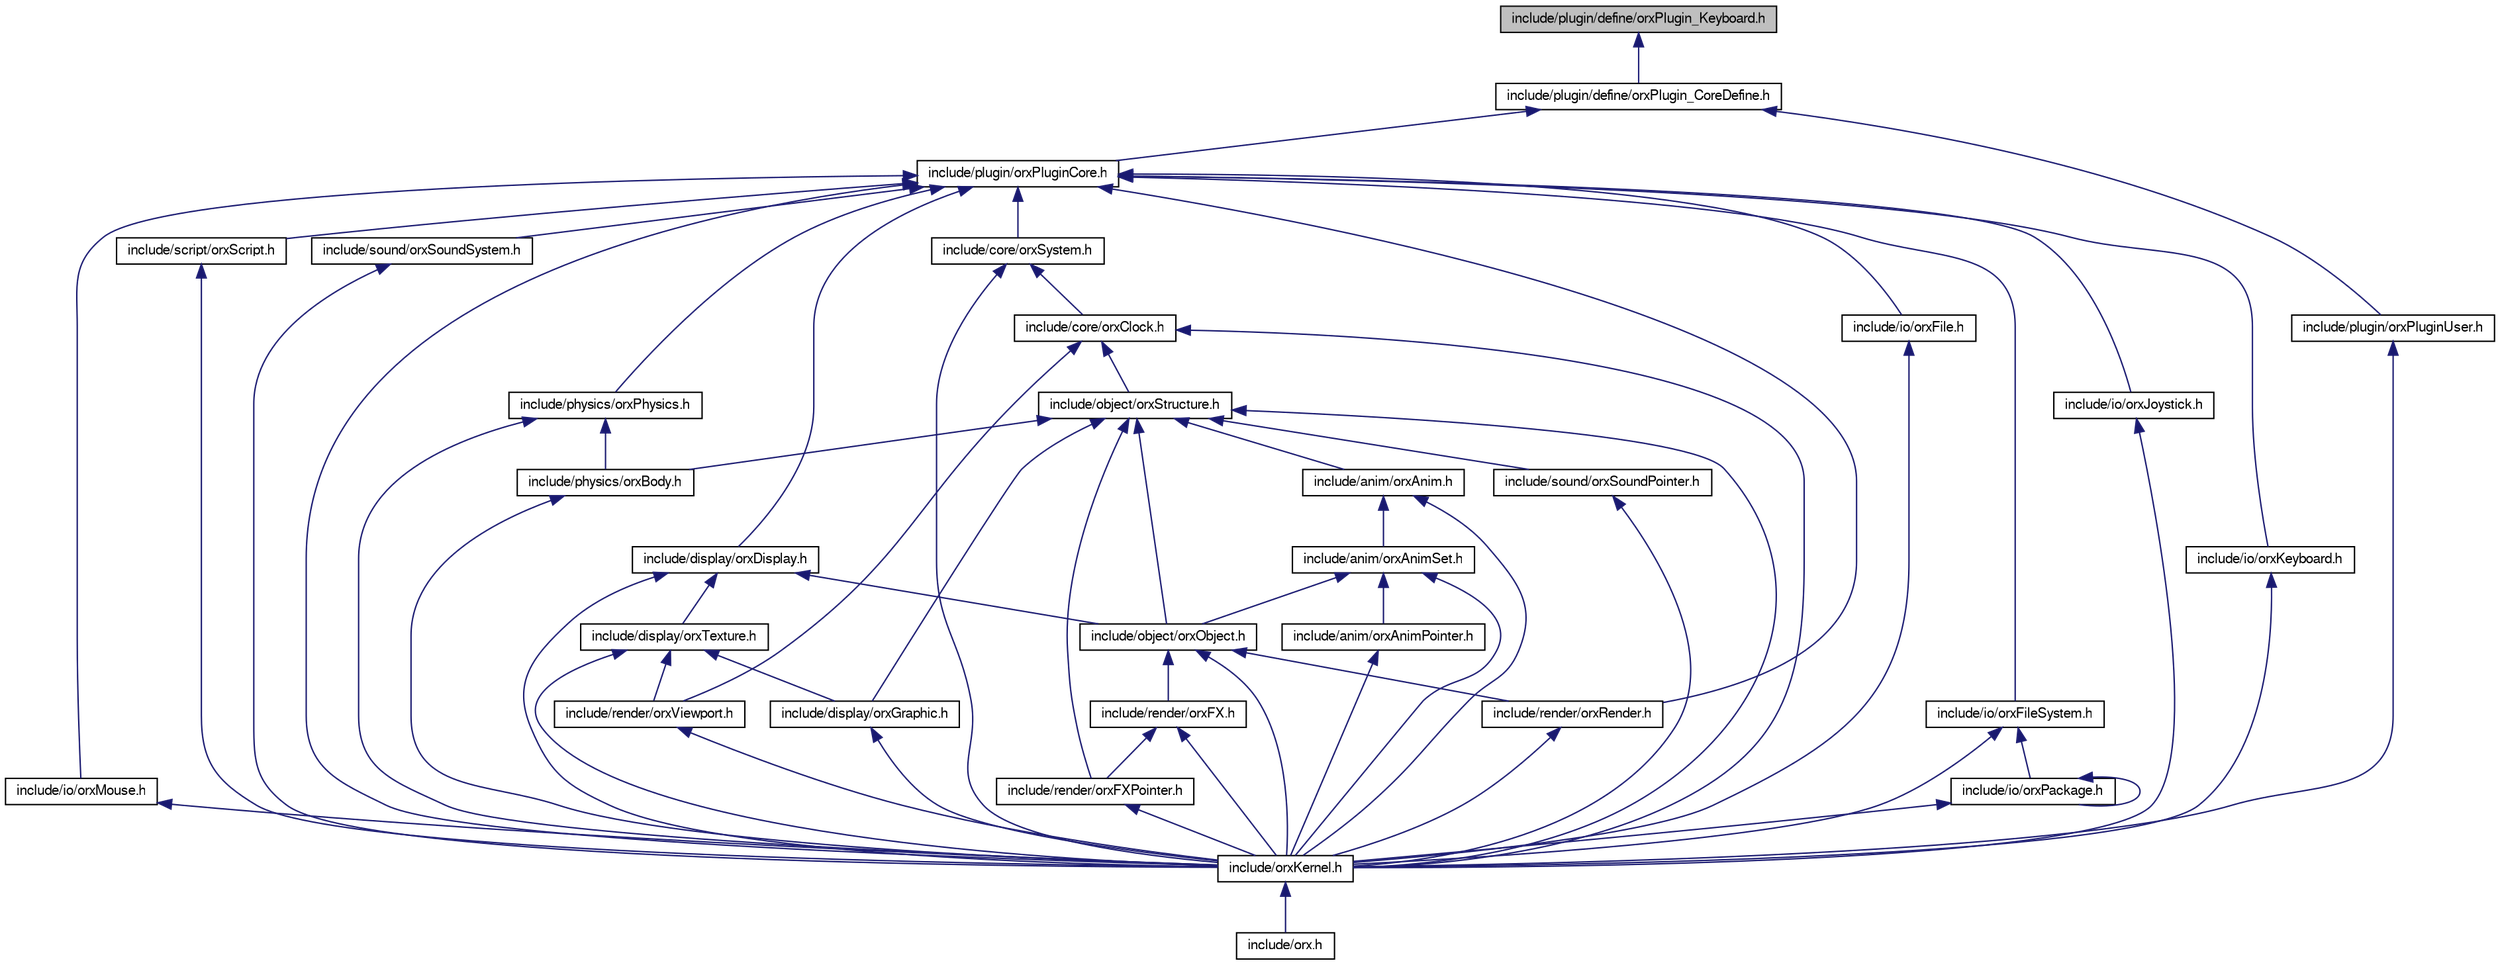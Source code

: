digraph G
{
  bgcolor="transparent";
  edge [fontname="FreeSans",fontsize=10,labelfontname="FreeSans",labelfontsize=10];
  node [fontname="FreeSans",fontsize=10,shape=record];
  Node1 [label="include/plugin/define/orxPlugin_Keyboard.h",height=0.2,width=0.4,color="black", fillcolor="grey75", style="filled" fontcolor="black"];
  Node1 -> Node2 [dir=back,color="midnightblue",fontsize=10,style="solid",fontname="FreeSans"];
  Node2 [label="include/plugin/define/orxPlugin_CoreDefine.h",height=0.2,width=0.4,color="black",URL="$orx_plugin___core_define_8h.html"];
  Node2 -> Node3 [dir=back,color="midnightblue",fontsize=10,style="solid",fontname="FreeSans"];
  Node3 [label="include/plugin/orxPluginCore.h",height=0.2,width=0.4,color="black",URL="$orx_plugin_core_8h.html"];
  Node3 -> Node4 [dir=back,color="midnightblue",fontsize=10,style="solid",fontname="FreeSans"];
  Node4 [label="include/core/orxSystem.h",height=0.2,width=0.4,color="black",URL="$orx_system_8h.html"];
  Node4 -> Node5 [dir=back,color="midnightblue",fontsize=10,style="solid",fontname="FreeSans"];
  Node5 [label="include/core/orxClock.h",height=0.2,width=0.4,color="black",URL="$orx_clock_8h.html"];
  Node5 -> Node6 [dir=back,color="midnightblue",fontsize=10,style="solid",fontname="FreeSans"];
  Node6 [label="include/object/orxStructure.h",height=0.2,width=0.4,color="black",URL="$orx_structure_8h.html"];
  Node6 -> Node7 [dir=back,color="midnightblue",fontsize=10,style="solid",fontname="FreeSans"];
  Node7 [label="include/anim/orxAnim.h",height=0.2,width=0.4,color="black",URL="$orx_anim_8h.html"];
  Node7 -> Node8 [dir=back,color="midnightblue",fontsize=10,style="solid",fontname="FreeSans"];
  Node8 [label="include/anim/orxAnimSet.h",height=0.2,width=0.4,color="black",URL="$orx_anim_set_8h.html"];
  Node8 -> Node9 [dir=back,color="midnightblue",fontsize=10,style="solid",fontname="FreeSans"];
  Node9 [label="include/anim/orxAnimPointer.h",height=0.2,width=0.4,color="black",URL="$orx_anim_pointer_8h.html"];
  Node9 -> Node10 [dir=back,color="midnightblue",fontsize=10,style="solid",fontname="FreeSans"];
  Node10 [label="include/orxKernel.h",height=0.2,width=0.4,color="black",URL="$orx_kernel_8h.html"];
  Node10 -> Node11 [dir=back,color="midnightblue",fontsize=10,style="solid",fontname="FreeSans"];
  Node11 [label="include/orx.h",height=0.2,width=0.4,color="black",URL="$orx_8h.html"];
  Node8 -> Node12 [dir=back,color="midnightblue",fontsize=10,style="solid",fontname="FreeSans"];
  Node12 [label="include/object/orxObject.h",height=0.2,width=0.4,color="black",URL="$orx_object_8h.html"];
  Node12 -> Node10 [dir=back,color="midnightblue",fontsize=10,style="solid",fontname="FreeSans"];
  Node12 -> Node13 [dir=back,color="midnightblue",fontsize=10,style="solid",fontname="FreeSans"];
  Node13 [label="include/render/orxFX.h",height=0.2,width=0.4,color="black",URL="$orx_f_x_8h.html"];
  Node13 -> Node10 [dir=back,color="midnightblue",fontsize=10,style="solid",fontname="FreeSans"];
  Node13 -> Node14 [dir=back,color="midnightblue",fontsize=10,style="solid",fontname="FreeSans"];
  Node14 [label="include/render/orxFXPointer.h",height=0.2,width=0.4,color="black",URL="$orx_f_x_pointer_8h.html"];
  Node14 -> Node10 [dir=back,color="midnightblue",fontsize=10,style="solid",fontname="FreeSans"];
  Node12 -> Node15 [dir=back,color="midnightblue",fontsize=10,style="solid",fontname="FreeSans"];
  Node15 [label="include/render/orxRender.h",height=0.2,width=0.4,color="black",URL="$orx_render_8h.html"];
  Node15 -> Node10 [dir=back,color="midnightblue",fontsize=10,style="solid",fontname="FreeSans"];
  Node8 -> Node10 [dir=back,color="midnightblue",fontsize=10,style="solid",fontname="FreeSans"];
  Node7 -> Node10 [dir=back,color="midnightblue",fontsize=10,style="solid",fontname="FreeSans"];
  Node6 -> Node16 [dir=back,color="midnightblue",fontsize=10,style="solid",fontname="FreeSans"];
  Node16 [label="include/display/orxGraphic.h",height=0.2,width=0.4,color="black",URL="$orx_graphic_8h.html"];
  Node16 -> Node10 [dir=back,color="midnightblue",fontsize=10,style="solid",fontname="FreeSans"];
  Node6 -> Node12 [dir=back,color="midnightblue",fontsize=10,style="solid",fontname="FreeSans"];
  Node6 -> Node10 [dir=back,color="midnightblue",fontsize=10,style="solid",fontname="FreeSans"];
  Node6 -> Node17 [dir=back,color="midnightblue",fontsize=10,style="solid",fontname="FreeSans"];
  Node17 [label="include/physics/orxBody.h",height=0.2,width=0.4,color="black",URL="$orx_body_8h.html"];
  Node17 -> Node10 [dir=back,color="midnightblue",fontsize=10,style="solid",fontname="FreeSans"];
  Node6 -> Node14 [dir=back,color="midnightblue",fontsize=10,style="solid",fontname="FreeSans"];
  Node6 -> Node18 [dir=back,color="midnightblue",fontsize=10,style="solid",fontname="FreeSans"];
  Node18 [label="include/sound/orxSoundPointer.h",height=0.2,width=0.4,color="black",URL="$orx_sound_pointer_8h.html"];
  Node18 -> Node10 [dir=back,color="midnightblue",fontsize=10,style="solid",fontname="FreeSans"];
  Node5 -> Node10 [dir=back,color="midnightblue",fontsize=10,style="solid",fontname="FreeSans"];
  Node5 -> Node19 [dir=back,color="midnightblue",fontsize=10,style="solid",fontname="FreeSans"];
  Node19 [label="include/render/orxViewport.h",height=0.2,width=0.4,color="black",URL="$orx_viewport_8h.html"];
  Node19 -> Node10 [dir=back,color="midnightblue",fontsize=10,style="solid",fontname="FreeSans"];
  Node4 -> Node10 [dir=back,color="midnightblue",fontsize=10,style="solid",fontname="FreeSans"];
  Node3 -> Node20 [dir=back,color="midnightblue",fontsize=10,style="solid",fontname="FreeSans"];
  Node20 [label="include/display/orxDisplay.h",height=0.2,width=0.4,color="black",URL="$orx_display_8h.html"];
  Node20 -> Node21 [dir=back,color="midnightblue",fontsize=10,style="solid",fontname="FreeSans"];
  Node21 [label="include/display/orxTexture.h",height=0.2,width=0.4,color="black",URL="$orx_texture_8h.html"];
  Node21 -> Node16 [dir=back,color="midnightblue",fontsize=10,style="solid",fontname="FreeSans"];
  Node21 -> Node10 [dir=back,color="midnightblue",fontsize=10,style="solid",fontname="FreeSans"];
  Node21 -> Node19 [dir=back,color="midnightblue",fontsize=10,style="solid",fontname="FreeSans"];
  Node20 -> Node12 [dir=back,color="midnightblue",fontsize=10,style="solid",fontname="FreeSans"];
  Node20 -> Node10 [dir=back,color="midnightblue",fontsize=10,style="solid",fontname="FreeSans"];
  Node3 -> Node22 [dir=back,color="midnightblue",fontsize=10,style="solid",fontname="FreeSans"];
  Node22 [label="include/io/orxFile.h",height=0.2,width=0.4,color="black",URL="$orx_file_8h.html"];
  Node22 -> Node10 [dir=back,color="midnightblue",fontsize=10,style="solid",fontname="FreeSans"];
  Node3 -> Node23 [dir=back,color="midnightblue",fontsize=10,style="solid",fontname="FreeSans"];
  Node23 [label="include/io/orxFileSystem.h",height=0.2,width=0.4,color="black",URL="$orx_file_system_8h.html"];
  Node23 -> Node24 [dir=back,color="midnightblue",fontsize=10,style="solid",fontname="FreeSans"];
  Node24 [label="include/io/orxPackage.h",height=0.2,width=0.4,color="black",URL="$orx_package_8h.html"];
  Node24 -> Node24 [dir=back,color="midnightblue",fontsize=10,style="solid",fontname="FreeSans"];
  Node24 -> Node10 [dir=back,color="midnightblue",fontsize=10,style="solid",fontname="FreeSans"];
  Node23 -> Node10 [dir=back,color="midnightblue",fontsize=10,style="solid",fontname="FreeSans"];
  Node3 -> Node25 [dir=back,color="midnightblue",fontsize=10,style="solid",fontname="FreeSans"];
  Node25 [label="include/io/orxJoystick.h",height=0.2,width=0.4,color="black",URL="$orx_joystick_8h.html"];
  Node25 -> Node10 [dir=back,color="midnightblue",fontsize=10,style="solid",fontname="FreeSans"];
  Node3 -> Node26 [dir=back,color="midnightblue",fontsize=10,style="solid",fontname="FreeSans"];
  Node26 [label="include/io/orxKeyboard.h",height=0.2,width=0.4,color="black",URL="$orx_keyboard_8h.html"];
  Node26 -> Node10 [dir=back,color="midnightblue",fontsize=10,style="solid",fontname="FreeSans"];
  Node3 -> Node27 [dir=back,color="midnightblue",fontsize=10,style="solid",fontname="FreeSans"];
  Node27 [label="include/io/orxMouse.h",height=0.2,width=0.4,color="black",URL="$orx_mouse_8h.html"];
  Node27 -> Node10 [dir=back,color="midnightblue",fontsize=10,style="solid",fontname="FreeSans"];
  Node3 -> Node10 [dir=back,color="midnightblue",fontsize=10,style="solid",fontname="FreeSans"];
  Node3 -> Node28 [dir=back,color="midnightblue",fontsize=10,style="solid",fontname="FreeSans"];
  Node28 [label="include/physics/orxPhysics.h",height=0.2,width=0.4,color="black",URL="$orx_physics_8h.html"];
  Node28 -> Node17 [dir=back,color="midnightblue",fontsize=10,style="solid",fontname="FreeSans"];
  Node28 -> Node10 [dir=back,color="midnightblue",fontsize=10,style="solid",fontname="FreeSans"];
  Node3 -> Node15 [dir=back,color="midnightblue",fontsize=10,style="solid",fontname="FreeSans"];
  Node3 -> Node29 [dir=back,color="midnightblue",fontsize=10,style="solid",fontname="FreeSans"];
  Node29 [label="include/script/orxScript.h",height=0.2,width=0.4,color="black",URL="$orx_script_8h.html"];
  Node29 -> Node10 [dir=back,color="midnightblue",fontsize=10,style="solid",fontname="FreeSans"];
  Node3 -> Node30 [dir=back,color="midnightblue",fontsize=10,style="solid",fontname="FreeSans"];
  Node30 [label="include/sound/orxSoundSystem.h",height=0.2,width=0.4,color="black",URL="$orx_sound_system_8h.html"];
  Node30 -> Node10 [dir=back,color="midnightblue",fontsize=10,style="solid",fontname="FreeSans"];
  Node2 -> Node31 [dir=back,color="midnightblue",fontsize=10,style="solid",fontname="FreeSans"];
  Node31 [label="include/plugin/orxPluginUser.h",height=0.2,width=0.4,color="black",URL="$orx_plugin_user_8h.html"];
  Node31 -> Node10 [dir=back,color="midnightblue",fontsize=10,style="solid",fontname="FreeSans"];
}
